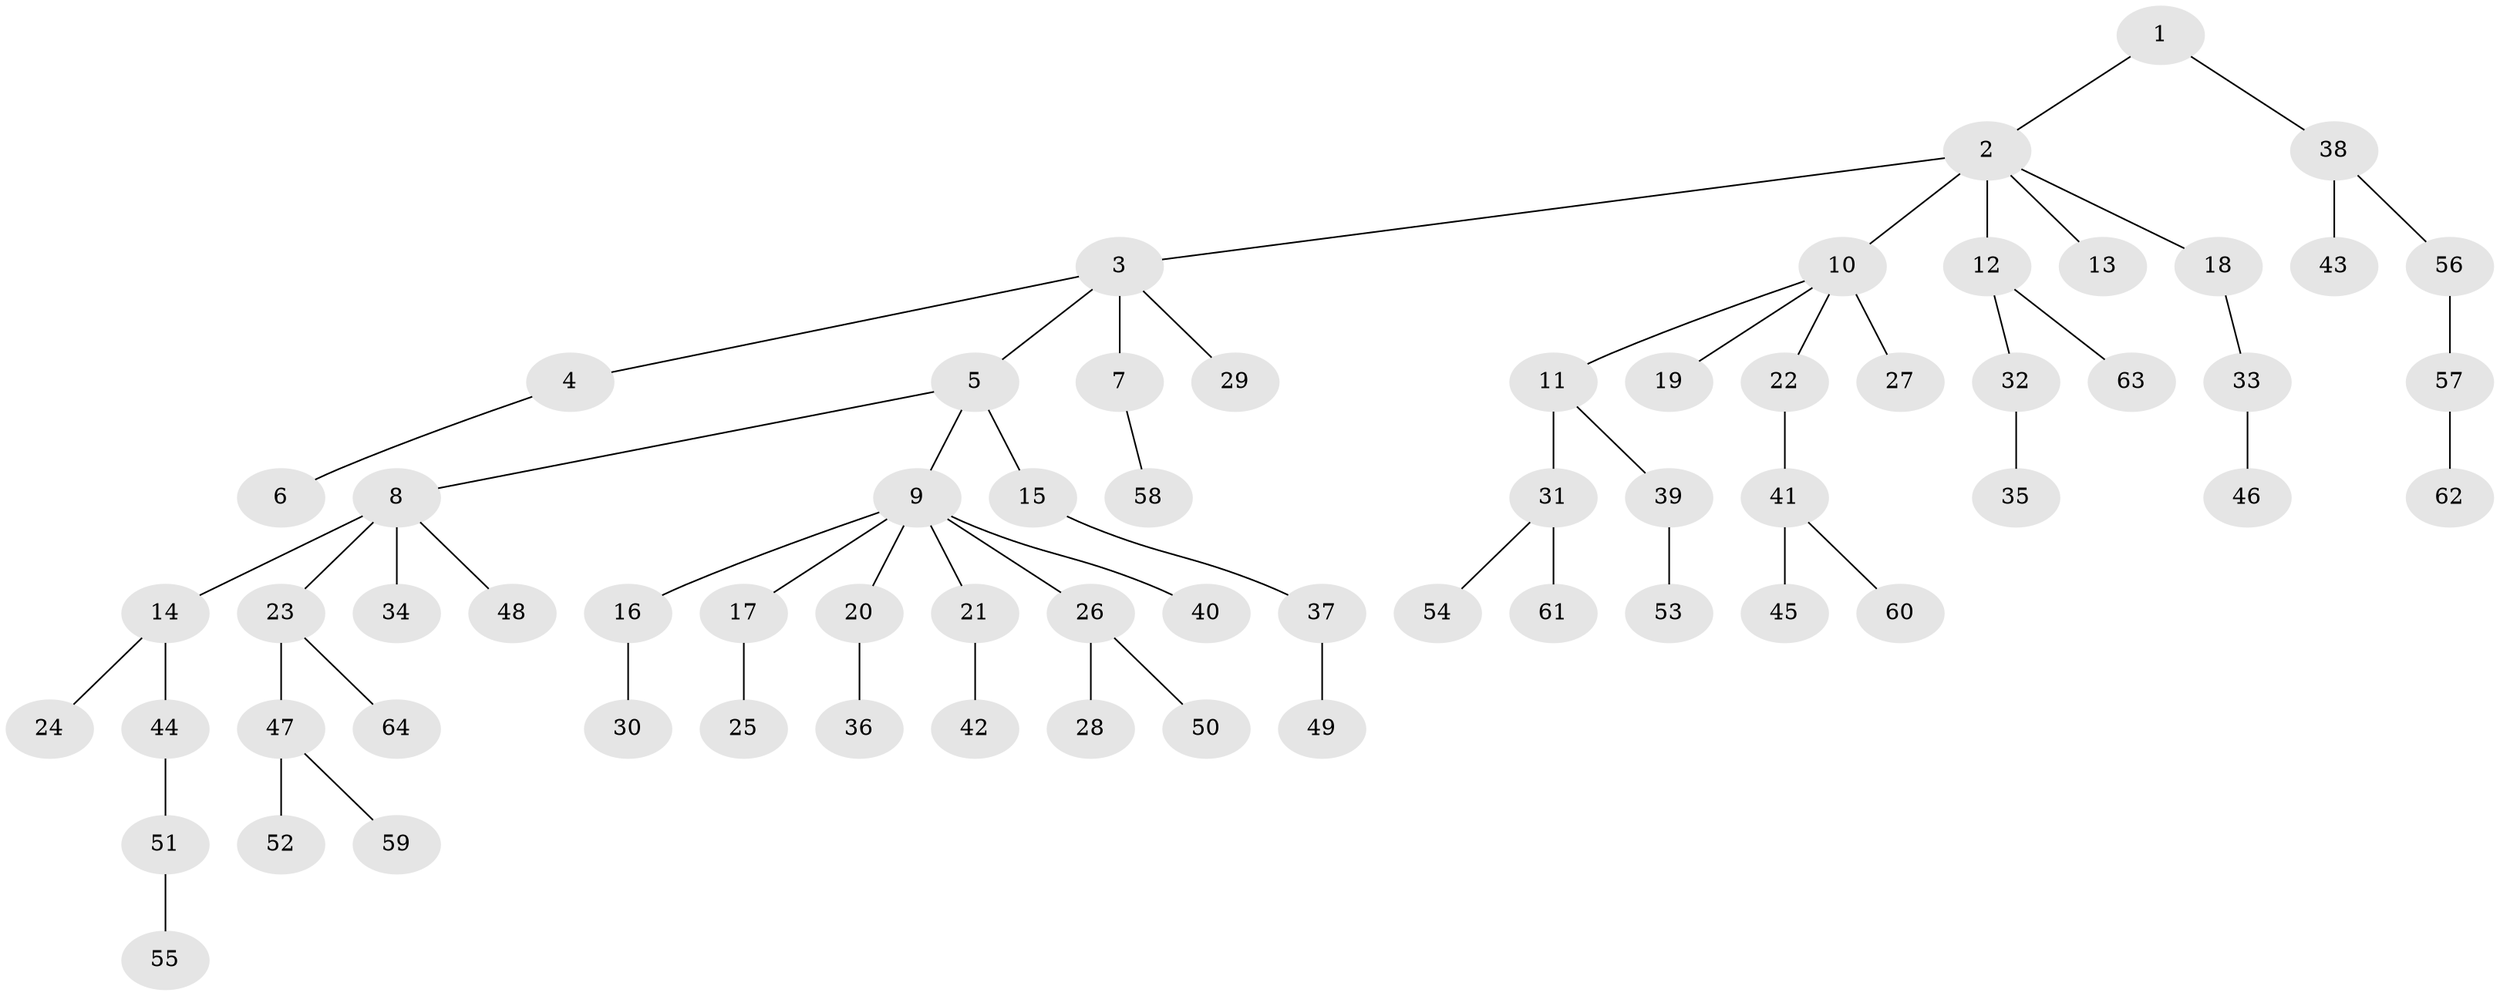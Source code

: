 // original degree distribution, {3: 0.152, 8: 0.008, 6: 0.008, 5: 0.016, 2: 0.256, 1: 0.48, 7: 0.008, 4: 0.072}
// Generated by graph-tools (version 1.1) at 2025/37/03/09/25 02:37:00]
// undirected, 64 vertices, 63 edges
graph export_dot {
graph [start="1"]
  node [color=gray90,style=filled];
  1;
  2;
  3;
  4;
  5;
  6;
  7;
  8;
  9;
  10;
  11;
  12;
  13;
  14;
  15;
  16;
  17;
  18;
  19;
  20;
  21;
  22;
  23;
  24;
  25;
  26;
  27;
  28;
  29;
  30;
  31;
  32;
  33;
  34;
  35;
  36;
  37;
  38;
  39;
  40;
  41;
  42;
  43;
  44;
  45;
  46;
  47;
  48;
  49;
  50;
  51;
  52;
  53;
  54;
  55;
  56;
  57;
  58;
  59;
  60;
  61;
  62;
  63;
  64;
  1 -- 2 [weight=1.0];
  1 -- 38 [weight=1.0];
  2 -- 3 [weight=1.0];
  2 -- 10 [weight=2.0];
  2 -- 12 [weight=1.0];
  2 -- 13 [weight=1.0];
  2 -- 18 [weight=1.0];
  3 -- 4 [weight=1.0];
  3 -- 5 [weight=1.0];
  3 -- 7 [weight=1.0];
  3 -- 29 [weight=1.0];
  4 -- 6 [weight=1.0];
  5 -- 8 [weight=1.0];
  5 -- 9 [weight=1.0];
  5 -- 15 [weight=1.0];
  7 -- 58 [weight=1.0];
  8 -- 14 [weight=2.0];
  8 -- 23 [weight=1.0];
  8 -- 34 [weight=1.0];
  8 -- 48 [weight=1.0];
  9 -- 16 [weight=1.0];
  9 -- 17 [weight=1.0];
  9 -- 20 [weight=1.0];
  9 -- 21 [weight=1.0];
  9 -- 26 [weight=1.0];
  9 -- 40 [weight=1.0];
  10 -- 11 [weight=1.0];
  10 -- 19 [weight=1.0];
  10 -- 22 [weight=1.0];
  10 -- 27 [weight=1.0];
  11 -- 31 [weight=1.0];
  11 -- 39 [weight=1.0];
  12 -- 32 [weight=1.0];
  12 -- 63 [weight=1.0];
  14 -- 24 [weight=1.0];
  14 -- 44 [weight=1.0];
  15 -- 37 [weight=1.0];
  16 -- 30 [weight=1.0];
  17 -- 25 [weight=2.0];
  18 -- 33 [weight=1.0];
  20 -- 36 [weight=1.0];
  21 -- 42 [weight=1.0];
  22 -- 41 [weight=1.0];
  23 -- 47 [weight=1.0];
  23 -- 64 [weight=1.0];
  26 -- 28 [weight=1.0];
  26 -- 50 [weight=1.0];
  31 -- 54 [weight=1.0];
  31 -- 61 [weight=1.0];
  32 -- 35 [weight=2.0];
  33 -- 46 [weight=1.0];
  37 -- 49 [weight=2.0];
  38 -- 43 [weight=1.0];
  38 -- 56 [weight=1.0];
  39 -- 53 [weight=1.0];
  41 -- 45 [weight=1.0];
  41 -- 60 [weight=1.0];
  44 -- 51 [weight=1.0];
  47 -- 52 [weight=1.0];
  47 -- 59 [weight=1.0];
  51 -- 55 [weight=1.0];
  56 -- 57 [weight=1.0];
  57 -- 62 [weight=1.0];
}

